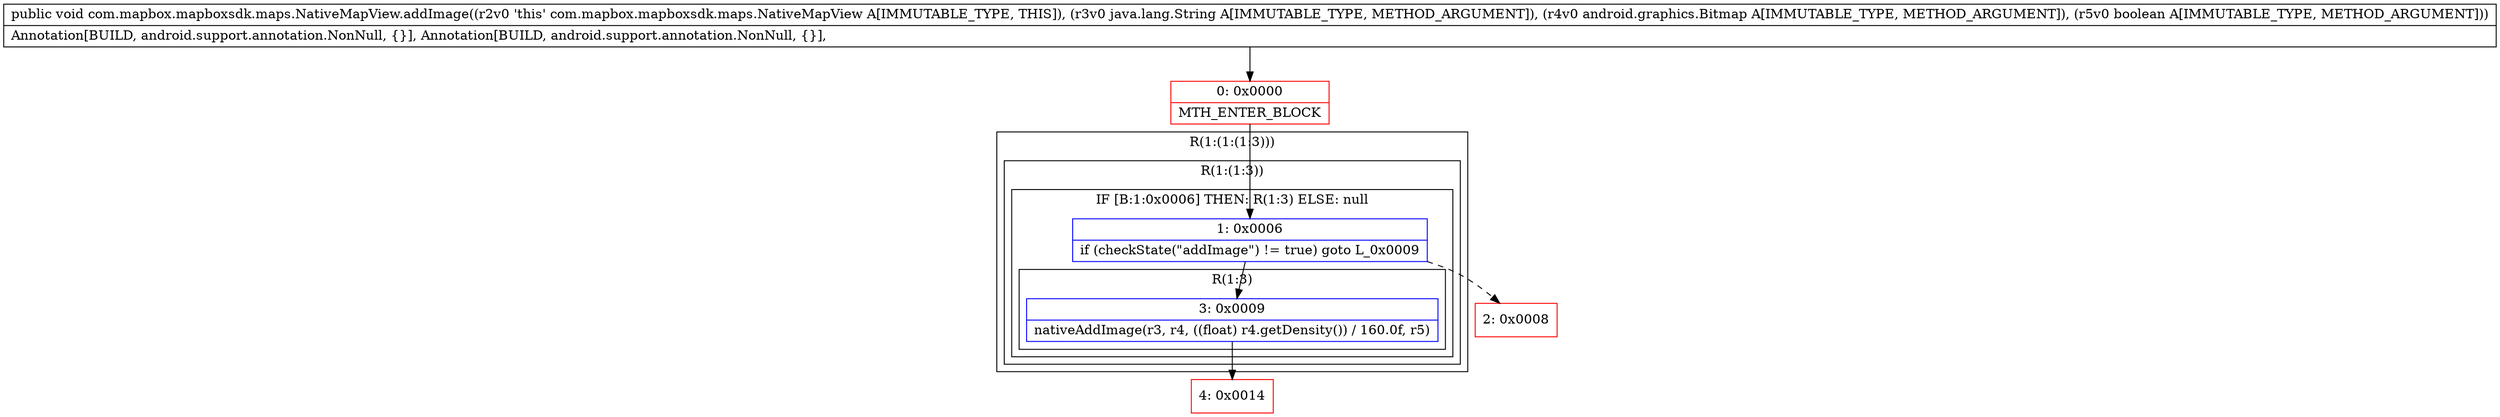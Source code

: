 digraph "CFG forcom.mapbox.mapboxsdk.maps.NativeMapView.addImage(Ljava\/lang\/String;Landroid\/graphics\/Bitmap;Z)V" {
subgraph cluster_Region_410501789 {
label = "R(1:(1:(1:3)))";
node [shape=record,color=blue];
subgraph cluster_Region_27681117 {
label = "R(1:(1:3))";
node [shape=record,color=blue];
subgraph cluster_IfRegion_725913840 {
label = "IF [B:1:0x0006] THEN: R(1:3) ELSE: null";
node [shape=record,color=blue];
Node_1 [shape=record,label="{1\:\ 0x0006|if (checkState(\"addImage\") != true) goto L_0x0009\l}"];
subgraph cluster_Region_99255953 {
label = "R(1:3)";
node [shape=record,color=blue];
Node_3 [shape=record,label="{3\:\ 0x0009|nativeAddImage(r3, r4, ((float) r4.getDensity()) \/ 160.0f, r5)\l}"];
}
}
}
}
Node_0 [shape=record,color=red,label="{0\:\ 0x0000|MTH_ENTER_BLOCK\l}"];
Node_2 [shape=record,color=red,label="{2\:\ 0x0008}"];
Node_4 [shape=record,color=red,label="{4\:\ 0x0014}"];
MethodNode[shape=record,label="{public void com.mapbox.mapboxsdk.maps.NativeMapView.addImage((r2v0 'this' com.mapbox.mapboxsdk.maps.NativeMapView A[IMMUTABLE_TYPE, THIS]), (r3v0 java.lang.String A[IMMUTABLE_TYPE, METHOD_ARGUMENT]), (r4v0 android.graphics.Bitmap A[IMMUTABLE_TYPE, METHOD_ARGUMENT]), (r5v0 boolean A[IMMUTABLE_TYPE, METHOD_ARGUMENT]))  | Annotation[BUILD, android.support.annotation.NonNull, \{\}], Annotation[BUILD, android.support.annotation.NonNull, \{\}], \l}"];
MethodNode -> Node_0;
Node_1 -> Node_2[style=dashed];
Node_1 -> Node_3;
Node_3 -> Node_4;
Node_0 -> Node_1;
}

